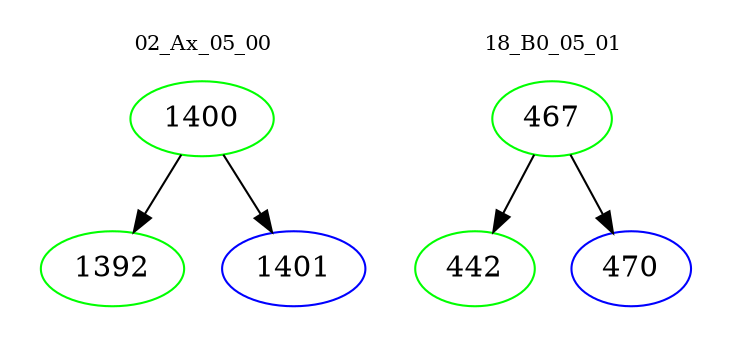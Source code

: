 digraph{
subgraph cluster_0 {
color = white
label = "02_Ax_05_00";
fontsize=10;
T0_1400 [label="1400", color="green"]
T0_1400 -> T0_1392 [color="black"]
T0_1392 [label="1392", color="green"]
T0_1400 -> T0_1401 [color="black"]
T0_1401 [label="1401", color="blue"]
}
subgraph cluster_1 {
color = white
label = "18_B0_05_01";
fontsize=10;
T1_467 [label="467", color="green"]
T1_467 -> T1_442 [color="black"]
T1_442 [label="442", color="green"]
T1_467 -> T1_470 [color="black"]
T1_470 [label="470", color="blue"]
}
}
